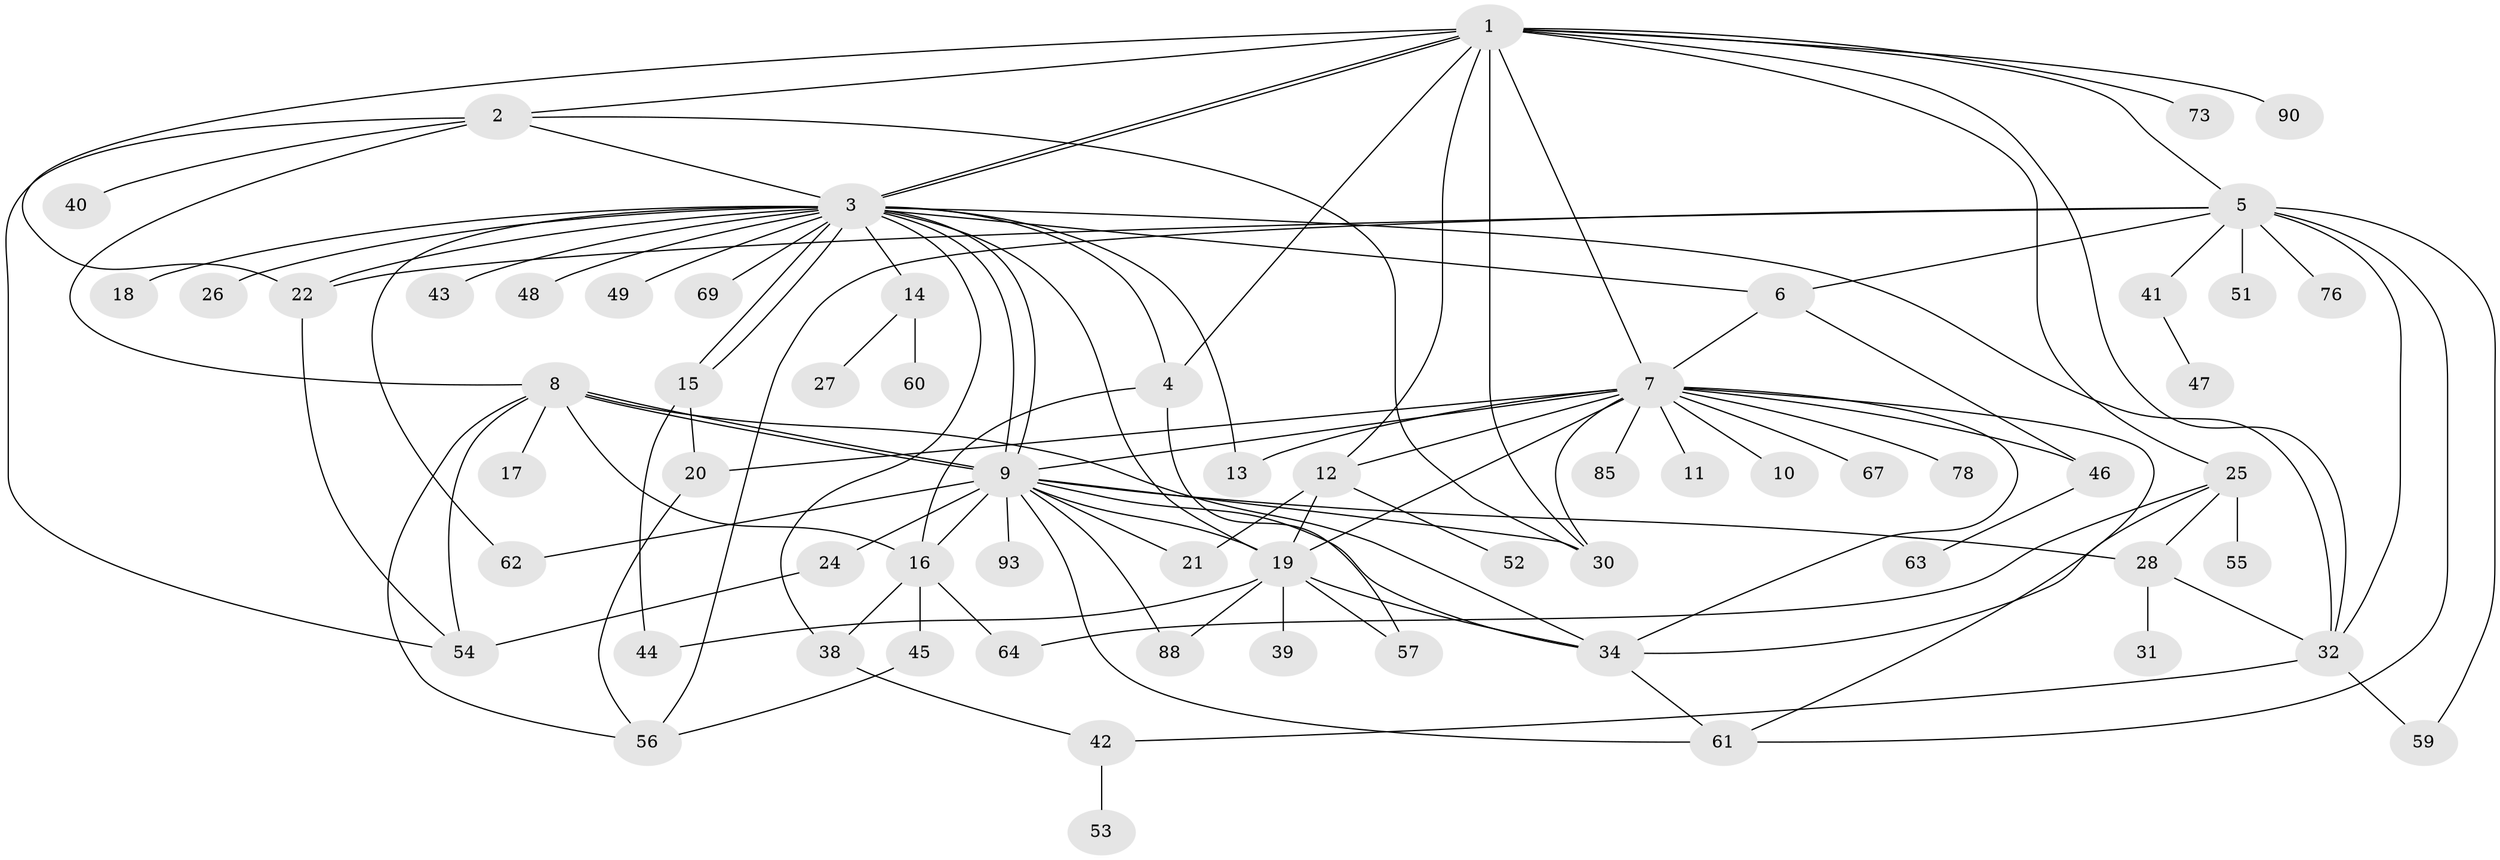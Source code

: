 // original degree distribution, {13: 0.010638297872340425, 6: 0.0425531914893617, 22: 0.010638297872340425, 4: 0.10638297872340426, 11: 0.010638297872340425, 16: 0.010638297872340425, 8: 0.02127659574468085, 17: 0.010638297872340425, 1: 0.43617021276595747, 2: 0.1702127659574468, 3: 0.1276595744680851, 5: 0.031914893617021274, 7: 0.010638297872340425}
// Generated by graph-tools (version 1.1) at 2025/18/03/04/25 18:18:23]
// undirected, 65 vertices, 114 edges
graph export_dot {
graph [start="1"]
  node [color=gray90,style=filled];
  1;
  2;
  3;
  4;
  5;
  6 [super="+74"];
  7;
  8;
  9 [super="+29"];
  10;
  11;
  12 [super="+33+35"];
  13;
  14;
  15 [super="+36"];
  16 [super="+72"];
  17;
  18;
  19 [super="+23"];
  20;
  21;
  22 [super="+84"];
  24;
  25 [super="+77"];
  26;
  27;
  28;
  30;
  31;
  32 [super="+37+79+83"];
  34 [super="+58"];
  38 [super="+50"];
  39;
  40;
  41;
  42;
  43;
  44;
  45 [super="+75"];
  46 [super="+66"];
  47;
  48;
  49;
  51;
  52;
  53;
  54;
  55;
  56 [super="+82+87+92+68"];
  57 [super="+80"];
  59;
  60;
  61 [super="+65+70"];
  62;
  63;
  64 [super="+71"];
  67;
  69;
  73;
  76;
  78;
  85;
  88;
  90;
  93;
  1 -- 2;
  1 -- 3;
  1 -- 3;
  1 -- 4;
  1 -- 5;
  1 -- 7;
  1 -- 12;
  1 -- 22;
  1 -- 25;
  1 -- 30;
  1 -- 32;
  1 -- 73;
  1 -- 90;
  2 -- 3;
  2 -- 8;
  2 -- 30;
  2 -- 40;
  2 -- 54;
  3 -- 4;
  3 -- 9;
  3 -- 9;
  3 -- 13;
  3 -- 14;
  3 -- 15;
  3 -- 15;
  3 -- 18;
  3 -- 19;
  3 -- 22;
  3 -- 26;
  3 -- 38;
  3 -- 43;
  3 -- 48;
  3 -- 49;
  3 -- 62;
  3 -- 69;
  3 -- 6;
  3 -- 32;
  4 -- 57;
  4 -- 16;
  5 -- 6;
  5 -- 22;
  5 -- 32;
  5 -- 41;
  5 -- 51;
  5 -- 56;
  5 -- 59;
  5 -- 61 [weight=2];
  5 -- 76;
  6 -- 7;
  6 -- 46;
  7 -- 9;
  7 -- 10;
  7 -- 11;
  7 -- 13;
  7 -- 19;
  7 -- 20;
  7 -- 30;
  7 -- 34;
  7 -- 67;
  7 -- 78;
  7 -- 85;
  7 -- 12;
  7 -- 46;
  7 -- 61;
  8 -- 9;
  8 -- 9;
  8 -- 16;
  8 -- 17;
  8 -- 54;
  8 -- 34;
  8 -- 56;
  9 -- 16;
  9 -- 21;
  9 -- 24;
  9 -- 28;
  9 -- 34;
  9 -- 61 [weight=2];
  9 -- 62;
  9 -- 88;
  9 -- 93;
  9 -- 30;
  9 -- 19;
  12 -- 52;
  12 -- 19;
  12 -- 21;
  14 -- 27;
  14 -- 60;
  15 -- 44;
  15 -- 20;
  16 -- 38;
  16 -- 45;
  16 -- 64;
  19 -- 39;
  19 -- 44;
  19 -- 57;
  19 -- 88;
  19 -- 34;
  20 -- 56;
  22 -- 54;
  24 -- 54;
  25 -- 28;
  25 -- 55;
  25 -- 64;
  25 -- 34;
  28 -- 31;
  28 -- 32;
  32 -- 42;
  32 -- 59;
  34 -- 61;
  38 -- 42;
  41 -- 47;
  42 -- 53;
  45 -- 56;
  46 -- 63;
}
